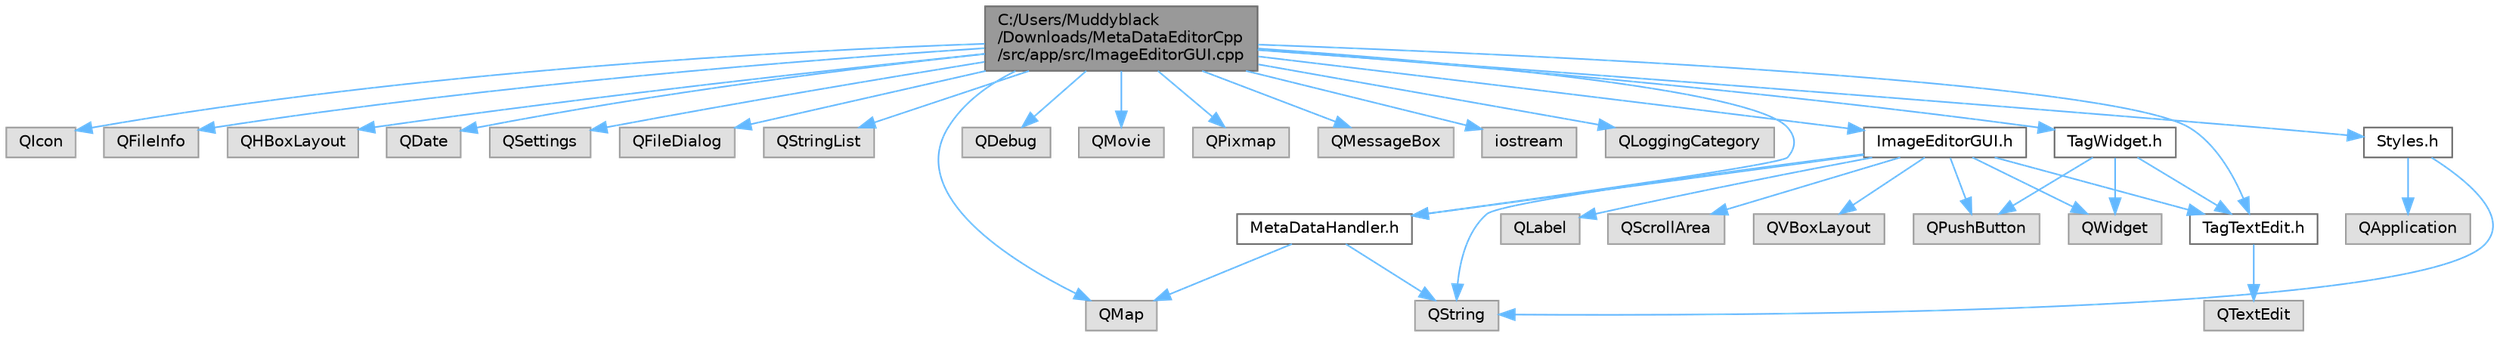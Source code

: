 digraph "C:/Users/Muddyblack/Downloads/MetaDataEditorCpp/src/app/src/ImageEditorGUI.cpp"
{
 // LATEX_PDF_SIZE
  bgcolor="transparent";
  edge [fontname=Helvetica,fontsize=10,labelfontname=Helvetica,labelfontsize=10];
  node [fontname=Helvetica,fontsize=10,shape=box,height=0.2,width=0.4];
  Node1 [id="Node000001",label="C:/Users/Muddyblack\l/Downloads/MetaDataEditorCpp\l/src/app/src/ImageEditorGUI.cpp",height=0.2,width=0.4,color="gray40", fillcolor="grey60", style="filled", fontcolor="black",tooltip=" "];
  Node1 -> Node2 [id="edge1_Node000001_Node000002",color="steelblue1",style="solid",tooltip=" "];
  Node2 [id="Node000002",label="QIcon",height=0.2,width=0.4,color="grey60", fillcolor="#E0E0E0", style="filled",tooltip=" "];
  Node1 -> Node3 [id="edge2_Node000001_Node000003",color="steelblue1",style="solid",tooltip=" "];
  Node3 [id="Node000003",label="QFileInfo",height=0.2,width=0.4,color="grey60", fillcolor="#E0E0E0", style="filled",tooltip=" "];
  Node1 -> Node4 [id="edge3_Node000001_Node000004",color="steelblue1",style="solid",tooltip=" "];
  Node4 [id="Node000004",label="QHBoxLayout",height=0.2,width=0.4,color="grey60", fillcolor="#E0E0E0", style="filled",tooltip=" "];
  Node1 -> Node5 [id="edge4_Node000001_Node000005",color="steelblue1",style="solid",tooltip=" "];
  Node5 [id="Node000005",label="QDate",height=0.2,width=0.4,color="grey60", fillcolor="#E0E0E0", style="filled",tooltip=" "];
  Node1 -> Node6 [id="edge5_Node000001_Node000006",color="steelblue1",style="solid",tooltip=" "];
  Node6 [id="Node000006",label="QSettings",height=0.2,width=0.4,color="grey60", fillcolor="#E0E0E0", style="filled",tooltip=" "];
  Node1 -> Node7 [id="edge6_Node000001_Node000007",color="steelblue1",style="solid",tooltip=" "];
  Node7 [id="Node000007",label="QFileDialog",height=0.2,width=0.4,color="grey60", fillcolor="#E0E0E0", style="filled",tooltip=" "];
  Node1 -> Node8 [id="edge7_Node000001_Node000008",color="steelblue1",style="solid",tooltip=" "];
  Node8 [id="Node000008",label="QStringList",height=0.2,width=0.4,color="grey60", fillcolor="#E0E0E0", style="filled",tooltip=" "];
  Node1 -> Node9 [id="edge8_Node000001_Node000009",color="steelblue1",style="solid",tooltip=" "];
  Node9 [id="Node000009",label="QMap",height=0.2,width=0.4,color="grey60", fillcolor="#E0E0E0", style="filled",tooltip=" "];
  Node1 -> Node10 [id="edge9_Node000001_Node000010",color="steelblue1",style="solid",tooltip=" "];
  Node10 [id="Node000010",label="QDebug",height=0.2,width=0.4,color="grey60", fillcolor="#E0E0E0", style="filled",tooltip=" "];
  Node1 -> Node11 [id="edge10_Node000001_Node000011",color="steelblue1",style="solid",tooltip=" "];
  Node11 [id="Node000011",label="QMovie",height=0.2,width=0.4,color="grey60", fillcolor="#E0E0E0", style="filled",tooltip=" "];
  Node1 -> Node12 [id="edge11_Node000001_Node000012",color="steelblue1",style="solid",tooltip=" "];
  Node12 [id="Node000012",label="QPixmap",height=0.2,width=0.4,color="grey60", fillcolor="#E0E0E0", style="filled",tooltip=" "];
  Node1 -> Node13 [id="edge12_Node000001_Node000013",color="steelblue1",style="solid",tooltip=" "];
  Node13 [id="Node000013",label="QMessageBox",height=0.2,width=0.4,color="grey60", fillcolor="#E0E0E0", style="filled",tooltip=" "];
  Node1 -> Node14 [id="edge13_Node000001_Node000014",color="steelblue1",style="solid",tooltip=" "];
  Node14 [id="Node000014",label="iostream",height=0.2,width=0.4,color="grey60", fillcolor="#E0E0E0", style="filled",tooltip=" "];
  Node1 -> Node15 [id="edge14_Node000001_Node000015",color="steelblue1",style="solid",tooltip=" "];
  Node15 [id="Node000015",label="QLoggingCategory",height=0.2,width=0.4,color="grey60", fillcolor="#E0E0E0", style="filled",tooltip=" "];
  Node1 -> Node16 [id="edge15_Node000001_Node000016",color="steelblue1",style="solid",tooltip=" "];
  Node16 [id="Node000016",label="Styles.h",height=0.2,width=0.4,color="grey40", fillcolor="white", style="filled",URL="$_styles_8h.html",tooltip=" "];
  Node16 -> Node17 [id="edge16_Node000016_Node000017",color="steelblue1",style="solid",tooltip=" "];
  Node17 [id="Node000017",label="QApplication",height=0.2,width=0.4,color="grey60", fillcolor="#E0E0E0", style="filled",tooltip=" "];
  Node16 -> Node18 [id="edge17_Node000016_Node000018",color="steelblue1",style="solid",tooltip=" "];
  Node18 [id="Node000018",label="QString",height=0.2,width=0.4,color="grey60", fillcolor="#E0E0E0", style="filled",tooltip=" "];
  Node1 -> Node19 [id="edge18_Node000001_Node000019",color="steelblue1",style="solid",tooltip=" "];
  Node19 [id="Node000019",label="ImageEditorGUI.h",height=0.2,width=0.4,color="grey40", fillcolor="white", style="filled",URL="$_image_editor_g_u_i_8h.html",tooltip=" "];
  Node19 -> Node20 [id="edge19_Node000019_Node000020",color="steelblue1",style="solid",tooltip=" "];
  Node20 [id="Node000020",label="QWidget",height=0.2,width=0.4,color="grey60", fillcolor="#E0E0E0", style="filled",tooltip=" "];
  Node19 -> Node21 [id="edge20_Node000019_Node000021",color="steelblue1",style="solid",tooltip=" "];
  Node21 [id="Node000021",label="QLabel",height=0.2,width=0.4,color="grey60", fillcolor="#E0E0E0", style="filled",tooltip=" "];
  Node19 -> Node18 [id="edge21_Node000019_Node000018",color="steelblue1",style="solid",tooltip=" "];
  Node19 -> Node22 [id="edge22_Node000019_Node000022",color="steelblue1",style="solid",tooltip=" "];
  Node22 [id="Node000022",label="QPushButton",height=0.2,width=0.4,color="grey60", fillcolor="#E0E0E0", style="filled",tooltip=" "];
  Node19 -> Node23 [id="edge23_Node000019_Node000023",color="steelblue1",style="solid",tooltip=" "];
  Node23 [id="Node000023",label="QScrollArea",height=0.2,width=0.4,color="grey60", fillcolor="#E0E0E0", style="filled",tooltip=" "];
  Node19 -> Node24 [id="edge24_Node000019_Node000024",color="steelblue1",style="solid",tooltip=" "];
  Node24 [id="Node000024",label="QVBoxLayout",height=0.2,width=0.4,color="grey60", fillcolor="#E0E0E0", style="filled",tooltip=" "];
  Node19 -> Node25 [id="edge25_Node000019_Node000025",color="steelblue1",style="solid",tooltip=" "];
  Node25 [id="Node000025",label="TagTextEdit.h",height=0.2,width=0.4,color="grey40", fillcolor="white", style="filled",URL="$_tag_text_edit_8h.html",tooltip=" "];
  Node25 -> Node26 [id="edge26_Node000025_Node000026",color="steelblue1",style="solid",tooltip=" "];
  Node26 [id="Node000026",label="QTextEdit",height=0.2,width=0.4,color="grey60", fillcolor="#E0E0E0", style="filled",tooltip=" "];
  Node19 -> Node27 [id="edge27_Node000019_Node000027",color="steelblue1",style="solid",tooltip=" "];
  Node27 [id="Node000027",label="MetaDataHandler.h",height=0.2,width=0.4,color="grey40", fillcolor="white", style="filled",URL="$_meta_data_handler_8h.html",tooltip=" "];
  Node27 -> Node9 [id="edge28_Node000027_Node000009",color="steelblue1",style="solid",tooltip=" "];
  Node27 -> Node18 [id="edge29_Node000027_Node000018",color="steelblue1",style="solid",tooltip=" "];
  Node1 -> Node25 [id="edge30_Node000001_Node000025",color="steelblue1",style="solid",tooltip=" "];
  Node1 -> Node28 [id="edge31_Node000001_Node000028",color="steelblue1",style="solid",tooltip=" "];
  Node28 [id="Node000028",label="TagWidget.h",height=0.2,width=0.4,color="grey40", fillcolor="white", style="filled",URL="$_tag_widget_8h.html",tooltip=" "];
  Node28 -> Node20 [id="edge32_Node000028_Node000020",color="steelblue1",style="solid",tooltip=" "];
  Node28 -> Node22 [id="edge33_Node000028_Node000022",color="steelblue1",style="solid",tooltip=" "];
  Node28 -> Node25 [id="edge34_Node000028_Node000025",color="steelblue1",style="solid",tooltip=" "];
  Node1 -> Node27 [id="edge35_Node000001_Node000027",color="steelblue1",style="solid",tooltip=" "];
}
